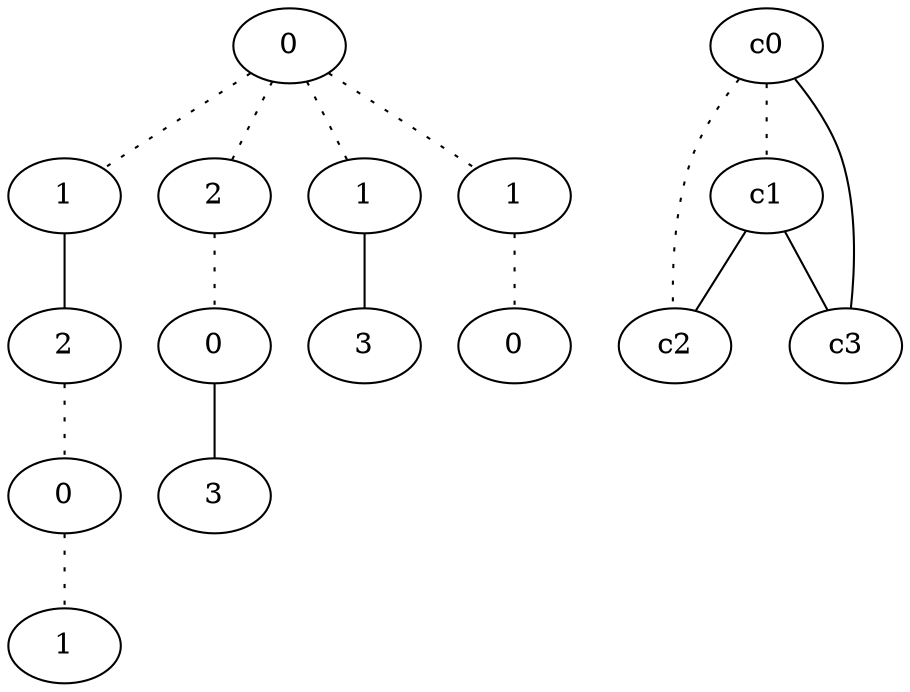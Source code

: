 graph {
a0[label=0];
a1[label=1];
a2[label=2];
a3[label=0];
a4[label=1];
a5[label=2];
a6[label=0];
a7[label=3];
a8[label=1];
a9[label=3];
a10[label=1];
a11[label=0];
a0 -- a1 [style=dotted];
a0 -- a5 [style=dotted];
a0 -- a8 [style=dotted];
a0 -- a10 [style=dotted];
a1 -- a2;
a2 -- a3 [style=dotted];
a3 -- a4 [style=dotted];
a5 -- a6 [style=dotted];
a6 -- a7;
a8 -- a9;
a10 -- a11 [style=dotted];
c0 -- c1 [style=dotted];
c0 -- c2 [style=dotted];
c0 -- c3;
c1 -- c2;
c1 -- c3;
}
